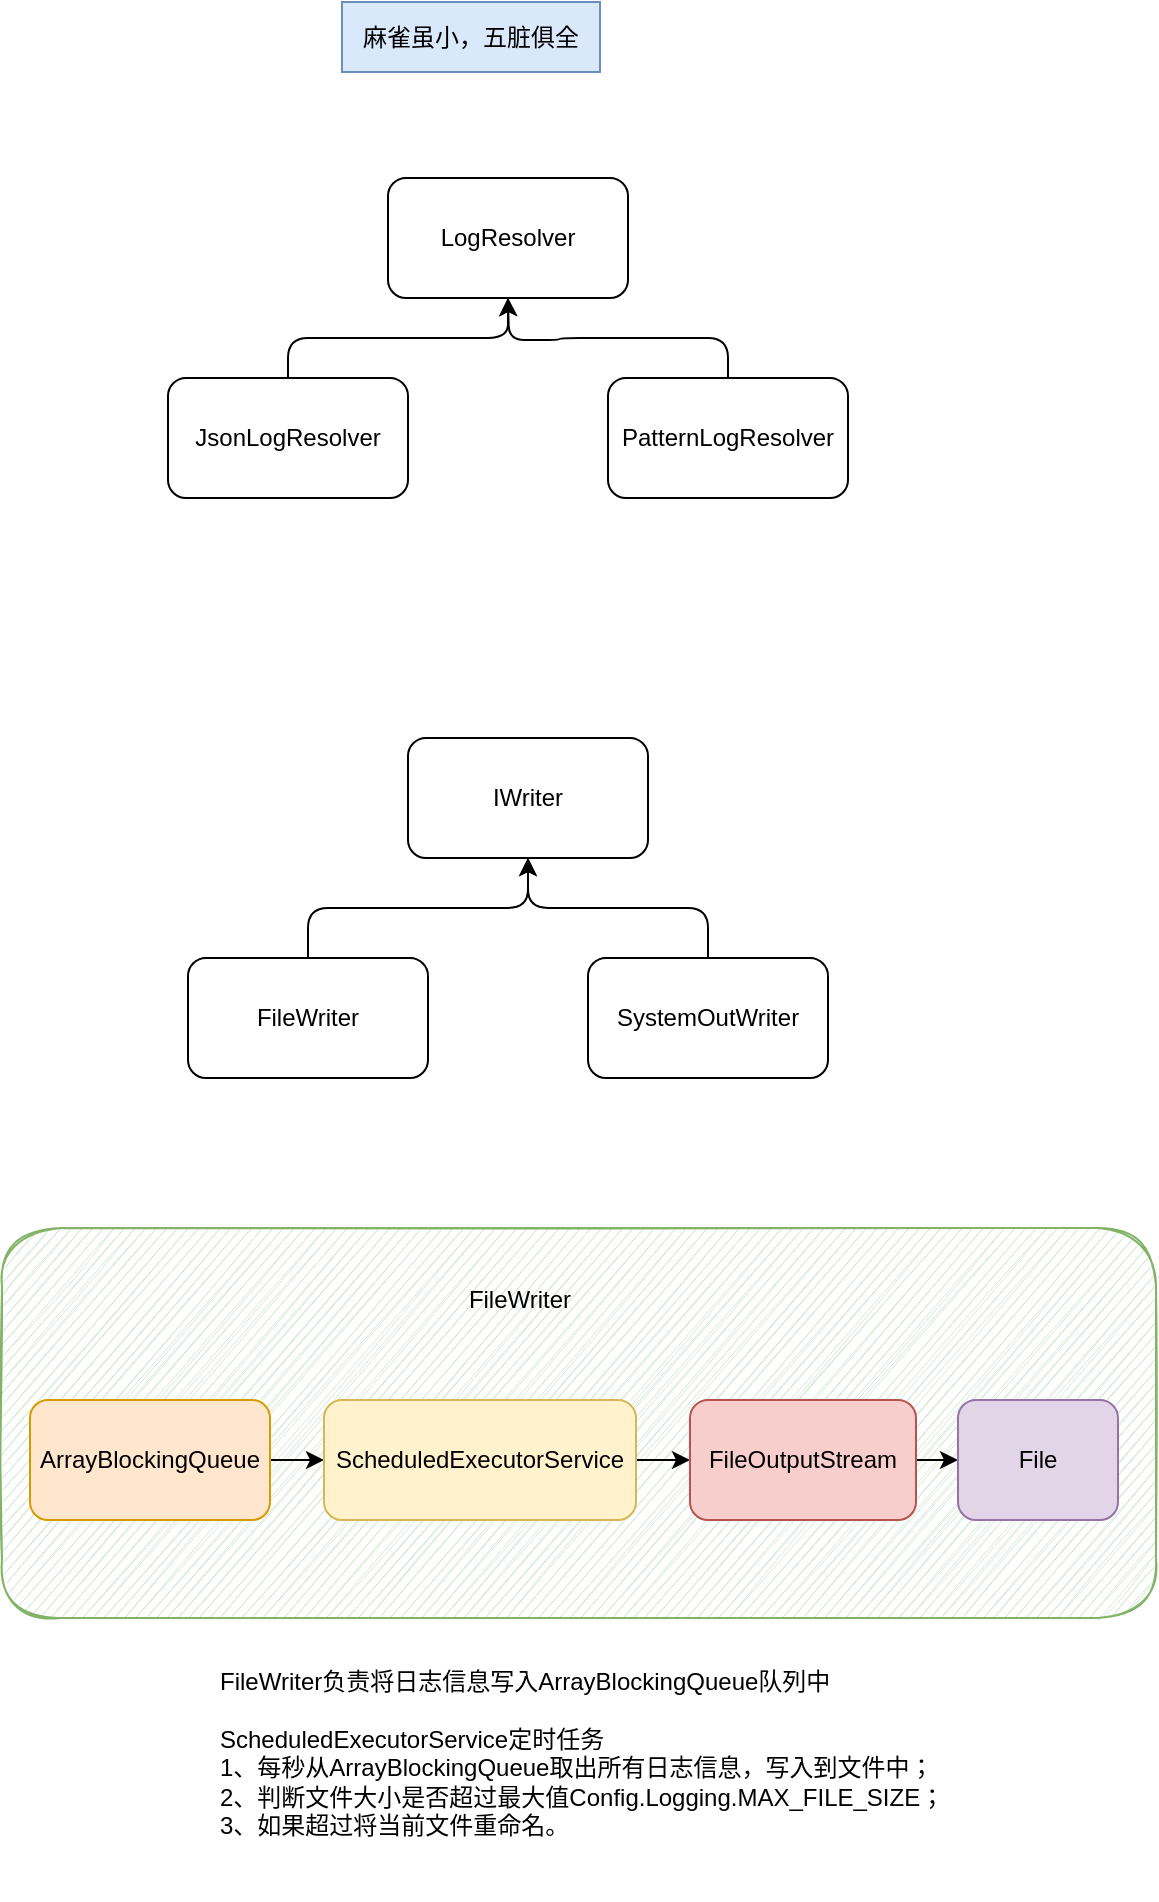 <mxfile version="15.8.2" type="github">
  <diagram id="t6HOGKDSK19Z0ALwqWIO" name="Page-1">
    <mxGraphModel dx="946" dy="557" grid="0" gridSize="10" guides="1" tooltips="1" connect="1" arrows="1" fold="1" page="1" pageScale="1" pageWidth="827" pageHeight="1169" math="0" shadow="0">
      <root>
        <mxCell id="0" />
        <mxCell id="1" parent="0" />
        <mxCell id="Yl_cxWe-erZnYKXwjN0h-1" value="LogResolver" style="whiteSpace=wrap;html=1;rounded=1;" parent="1" vertex="1">
          <mxGeometry x="330" y="120" width="120" height="60" as="geometry" />
        </mxCell>
        <mxCell id="Yl_cxWe-erZnYKXwjN0h-7" style="edgeStyle=orthogonalEdgeStyle;orthogonalLoop=1;jettySize=auto;html=1;exitX=0.5;exitY=0;exitDx=0;exitDy=0;entryX=0.5;entryY=1;entryDx=0;entryDy=0;" parent="1" source="Yl_cxWe-erZnYKXwjN0h-2" target="Yl_cxWe-erZnYKXwjN0h-1" edge="1">
          <mxGeometry relative="1" as="geometry" />
        </mxCell>
        <mxCell id="Yl_cxWe-erZnYKXwjN0h-2" value="JsonLogResolver" style="whiteSpace=wrap;html=1;rounded=1;" parent="1" vertex="1">
          <mxGeometry x="220" y="220" width="120" height="60" as="geometry" />
        </mxCell>
        <mxCell id="Yl_cxWe-erZnYKXwjN0h-8" style="edgeStyle=orthogonalEdgeStyle;orthogonalLoop=1;jettySize=auto;html=1;exitX=0.5;exitY=0;exitDx=0;exitDy=0;" parent="1" source="Yl_cxWe-erZnYKXwjN0h-3" edge="1">
          <mxGeometry relative="1" as="geometry">
            <mxPoint x="390" y="180" as="targetPoint" />
          </mxGeometry>
        </mxCell>
        <mxCell id="Yl_cxWe-erZnYKXwjN0h-3" value="PatternLogResolver" style="whiteSpace=wrap;html=1;rounded=1;" parent="1" vertex="1">
          <mxGeometry x="440" y="220" width="120" height="60" as="geometry" />
        </mxCell>
        <mxCell id="Yl_cxWe-erZnYKXwjN0h-4" value="IWriter" style="whiteSpace=wrap;html=1;rounded=1;" parent="1" vertex="1">
          <mxGeometry x="340" y="400" width="120" height="60" as="geometry" />
        </mxCell>
        <mxCell id="Yl_cxWe-erZnYKXwjN0h-9" style="edgeStyle=orthogonalEdgeStyle;orthogonalLoop=1;jettySize=auto;html=1;exitX=0.5;exitY=0;exitDx=0;exitDy=0;entryX=0.5;entryY=1;entryDx=0;entryDy=0;" parent="1" source="Yl_cxWe-erZnYKXwjN0h-5" target="Yl_cxWe-erZnYKXwjN0h-4" edge="1">
          <mxGeometry relative="1" as="geometry" />
        </mxCell>
        <mxCell id="Yl_cxWe-erZnYKXwjN0h-5" value="FileWriter" style="whiteSpace=wrap;html=1;rounded=1;" parent="1" vertex="1">
          <mxGeometry x="230" y="510" width="120" height="60" as="geometry" />
        </mxCell>
        <mxCell id="Yl_cxWe-erZnYKXwjN0h-10" style="edgeStyle=orthogonalEdgeStyle;orthogonalLoop=1;jettySize=auto;html=1;exitX=0.5;exitY=0;exitDx=0;exitDy=0;entryX=0.5;entryY=1;entryDx=0;entryDy=0;" parent="1" source="Yl_cxWe-erZnYKXwjN0h-6" target="Yl_cxWe-erZnYKXwjN0h-4" edge="1">
          <mxGeometry relative="1" as="geometry" />
        </mxCell>
        <mxCell id="Yl_cxWe-erZnYKXwjN0h-6" value="SystemOutWriter" style="whiteSpace=wrap;html=1;rounded=1;" parent="1" vertex="1">
          <mxGeometry x="430" y="510" width="120" height="60" as="geometry" />
        </mxCell>
        <mxCell id="Yl_cxWe-erZnYKXwjN0h-11" value="" style="rounded=1;whiteSpace=wrap;html=1;fillColor=#d5e8d4;strokeColor=#82b366;shadow=0;sketch=1;glass=0;" parent="1" vertex="1">
          <mxGeometry x="137" y="645" width="577" height="195" as="geometry" />
        </mxCell>
        <mxCell id="Yl_cxWe-erZnYKXwjN0h-12" value="FileWriter" style="text;html=1;strokeColor=none;fillColor=none;align=center;verticalAlign=middle;whiteSpace=wrap;rounded=0;" parent="1" vertex="1">
          <mxGeometry x="366" y="666" width="60" height="30" as="geometry" />
        </mxCell>
        <mxCell id="Yl_cxWe-erZnYKXwjN0h-19" value="" style="edgeStyle=orthogonalEdgeStyle;rounded=1;orthogonalLoop=1;jettySize=auto;html=1;" parent="1" source="Yl_cxWe-erZnYKXwjN0h-13" target="Yl_cxWe-erZnYKXwjN0h-14" edge="1">
          <mxGeometry relative="1" as="geometry" />
        </mxCell>
        <mxCell id="Yl_cxWe-erZnYKXwjN0h-13" value="ArrayBlockingQueue" style="rounded=1;whiteSpace=wrap;html=1;fillColor=#ffe6cc;strokeColor=#d79b00;" parent="1" vertex="1">
          <mxGeometry x="151" y="731" width="120" height="60" as="geometry" />
        </mxCell>
        <mxCell id="Yl_cxWe-erZnYKXwjN0h-22" value="" style="edgeStyle=orthogonalEdgeStyle;rounded=1;orthogonalLoop=1;jettySize=auto;html=1;" parent="1" source="Yl_cxWe-erZnYKXwjN0h-14" target="Yl_cxWe-erZnYKXwjN0h-20" edge="1">
          <mxGeometry relative="1" as="geometry" />
        </mxCell>
        <mxCell id="Yl_cxWe-erZnYKXwjN0h-14" value="ScheduledExecutorService" style="rounded=1;whiteSpace=wrap;html=1;fillColor=#fff2cc;strokeColor=#d6b656;" parent="1" vertex="1">
          <mxGeometry x="298" y="731" width="156" height="60" as="geometry" />
        </mxCell>
        <mxCell id="Yl_cxWe-erZnYKXwjN0h-24" value="" style="edgeStyle=orthogonalEdgeStyle;rounded=1;orthogonalLoop=1;jettySize=auto;html=1;" parent="1" source="Yl_cxWe-erZnYKXwjN0h-20" target="Yl_cxWe-erZnYKXwjN0h-23" edge="1">
          <mxGeometry relative="1" as="geometry" />
        </mxCell>
        <mxCell id="Yl_cxWe-erZnYKXwjN0h-20" value="FileOutputStream" style="rounded=1;whiteSpace=wrap;html=1;fillColor=#f8cecc;strokeColor=#b85450;" parent="1" vertex="1">
          <mxGeometry x="481" y="731" width="113" height="60" as="geometry" />
        </mxCell>
        <mxCell id="Yl_cxWe-erZnYKXwjN0h-23" value="File" style="whiteSpace=wrap;html=1;rounded=1;fillColor=#e1d5e7;strokeColor=#9673a6;" parent="1" vertex="1">
          <mxGeometry x="615" y="731" width="80" height="60" as="geometry" />
        </mxCell>
        <mxCell id="Yl_cxWe-erZnYKXwjN0h-25" value="FileWriter负责将日志信息写入&lt;span style=&quot;text-align: center&quot;&gt;ArrayBlockingQueue队列中&lt;br&gt;&lt;/span&gt;&lt;br&gt;ScheduledExecutorService定时任务&lt;br&gt;1、每秒从ArrayBlockingQueue取出所有日志信息，写入到文件中；&lt;br&gt;2、判断文件大小是否超过最大值Config.Logging.MAX_FILE_SIZE；&lt;br&gt;3、如果超过将当前文件重命名。" style="text;html=1;strokeColor=none;fillColor=none;align=left;verticalAlign=top;whiteSpace=wrap;rounded=0;" parent="1" vertex="1">
          <mxGeometry x="244" y="858" width="376" height="123" as="geometry" />
        </mxCell>
        <mxCell id="zlm0925ruirDHPnKztXN-1" value="麻雀虽小，五脏俱全" style="text;html=1;strokeColor=#6c8ebf;fillColor=#dae8fc;align=center;verticalAlign=middle;whiteSpace=wrap;rounded=0;" vertex="1" parent="1">
          <mxGeometry x="307" y="32" width="129" height="35" as="geometry" />
        </mxCell>
      </root>
    </mxGraphModel>
  </diagram>
</mxfile>
